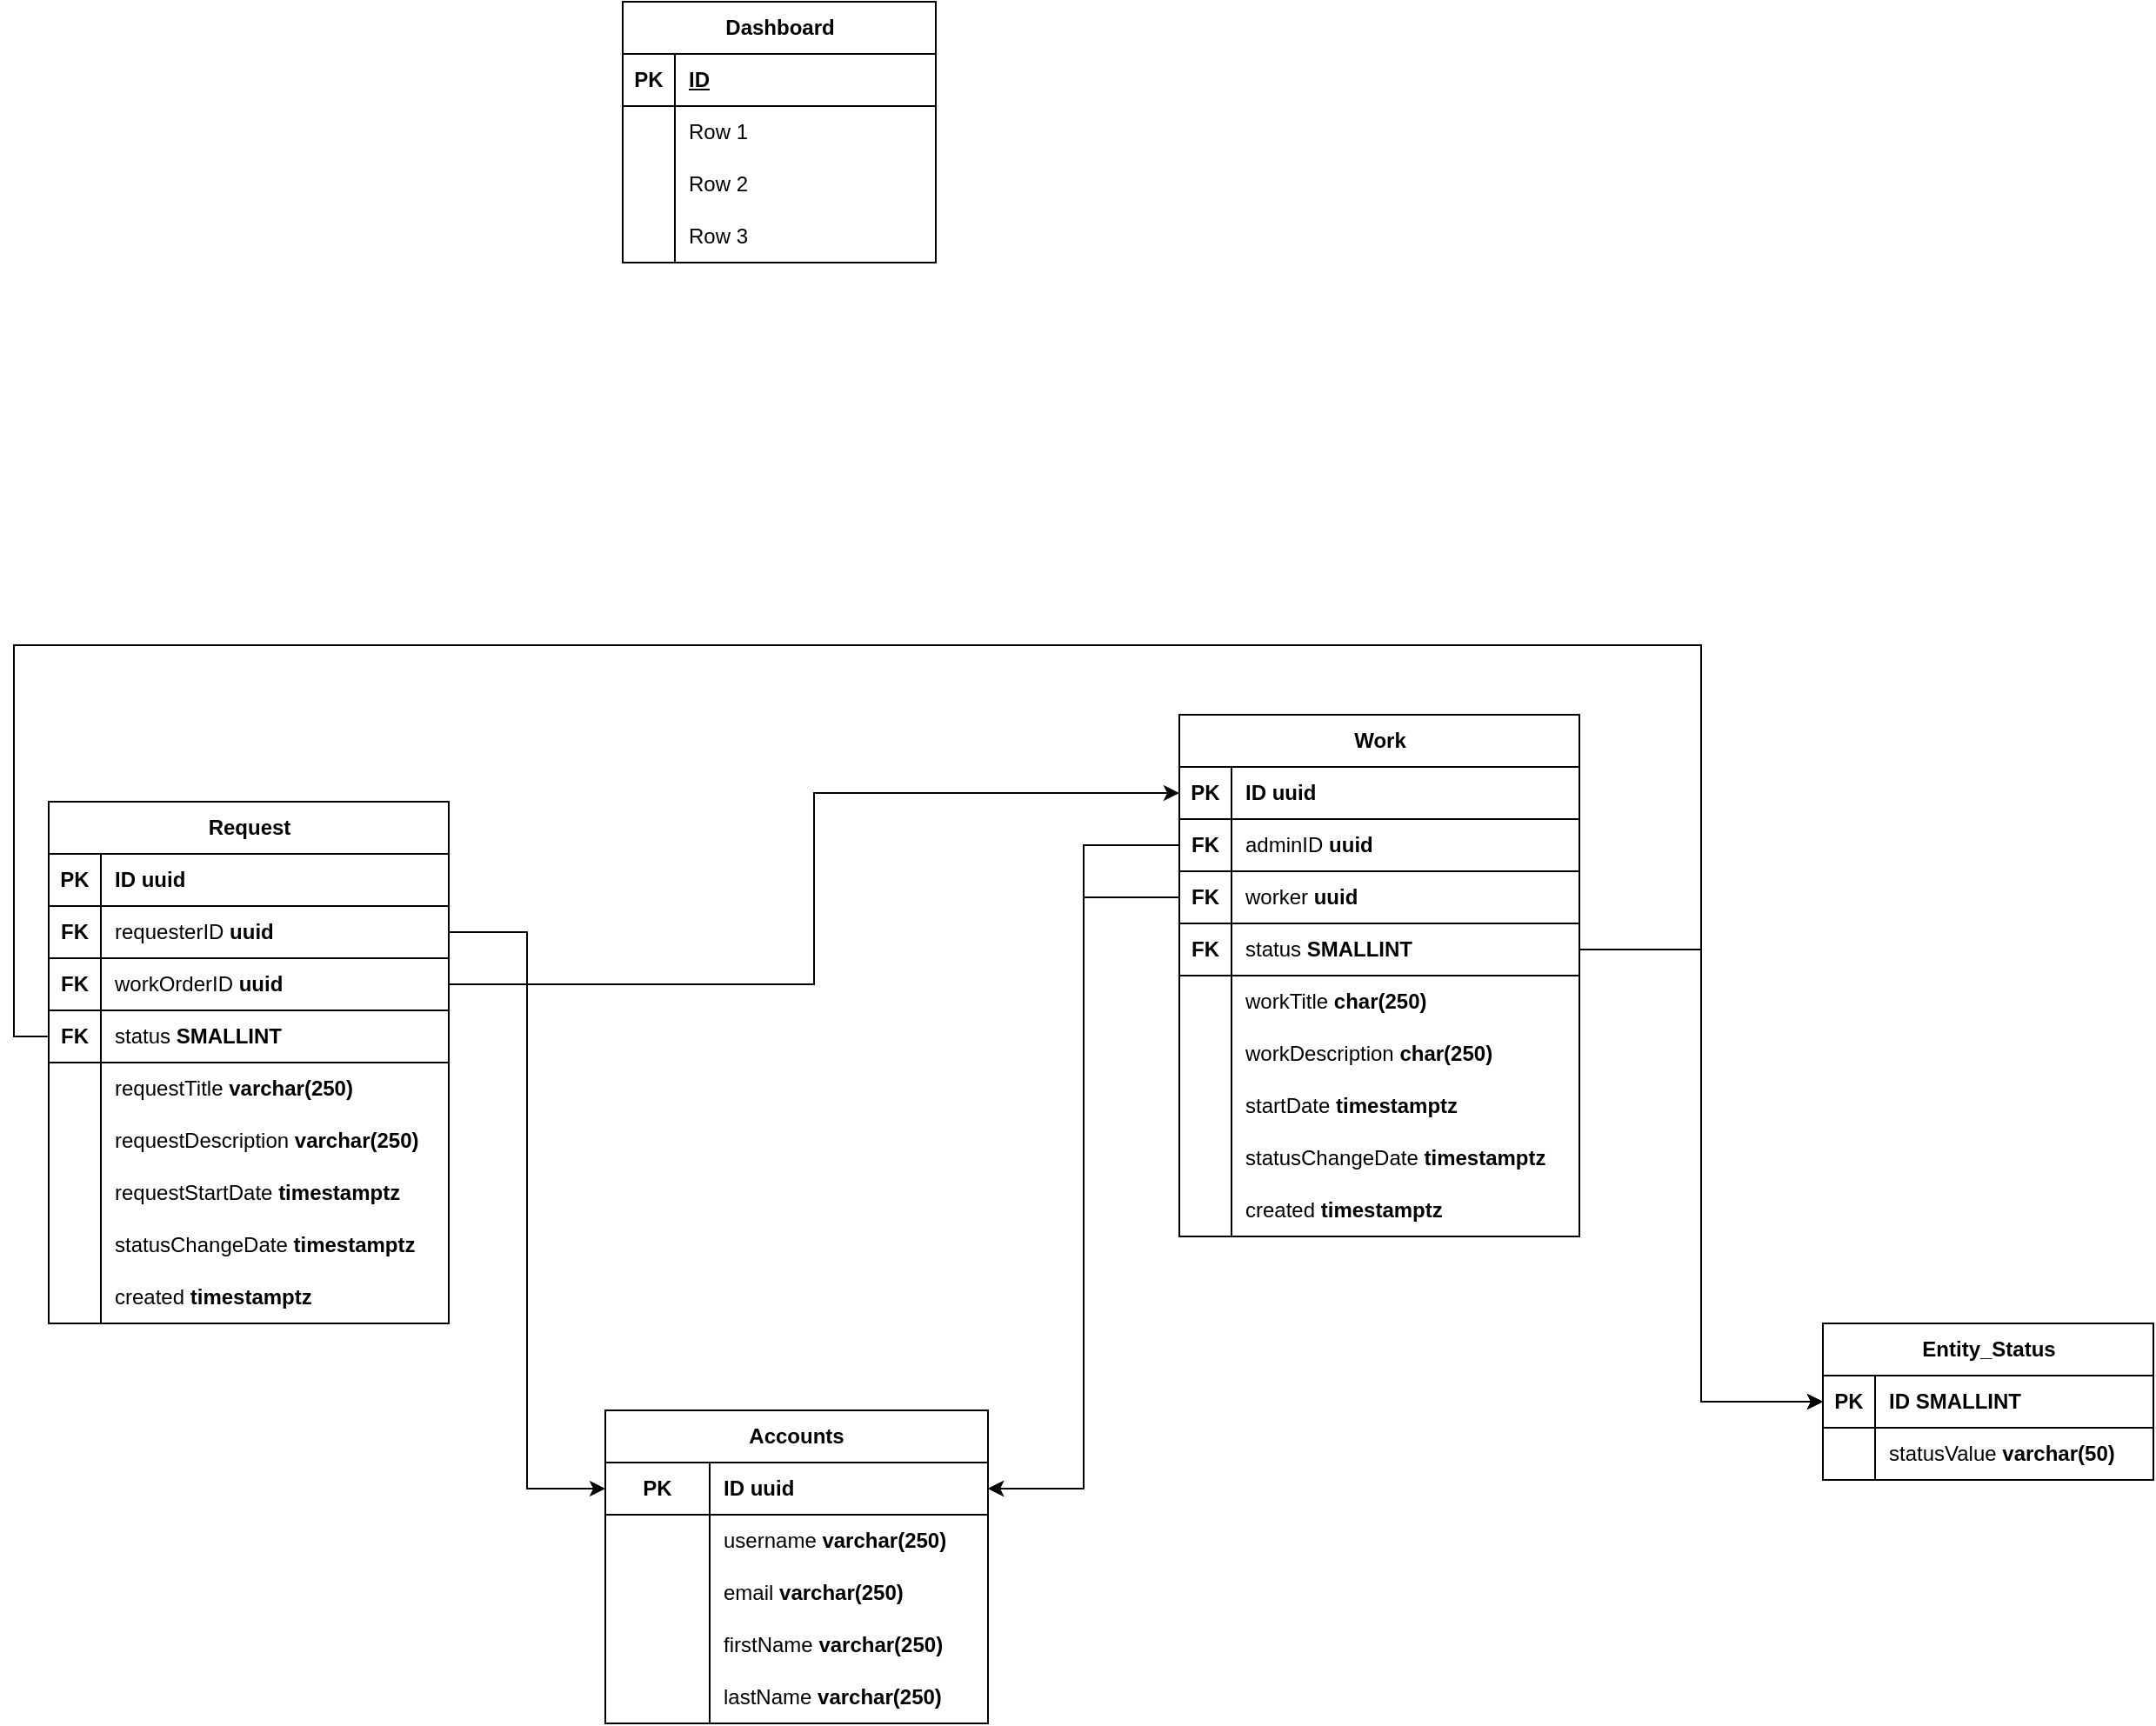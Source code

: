 <mxfile version="23.1.5" type="device">
  <diagram name="Page-1" id="kC78iyJ9ZVf6xp3l7J5N">
    <mxGraphModel dx="1434" dy="746" grid="1" gridSize="10" guides="1" tooltips="1" connect="1" arrows="1" fold="1" page="1" pageScale="1" pageWidth="850" pageHeight="1100" math="0" shadow="0">
      <root>
        <mxCell id="0" />
        <mxCell id="1" parent="0" />
        <mxCell id="0vMWa9XpJ7S6HUHfbLPC-47" value="Accounts" style="shape=table;startSize=30;container=1;collapsible=1;childLayout=tableLayout;fixedRows=1;rowLines=0;fontStyle=1;align=center;resizeLast=1;html=1;whiteSpace=wrap;" vertex="1" parent="1">
          <mxGeometry x="410" y="900" width="220" height="180" as="geometry" />
        </mxCell>
        <mxCell id="0vMWa9XpJ7S6HUHfbLPC-51" value="" style="shape=tableRow;horizontal=0;startSize=0;swimlaneHead=0;swimlaneBody=0;fillColor=none;collapsible=0;dropTarget=0;points=[[0,0.5],[1,0.5]];portConstraint=eastwest;top=0;left=0;right=0;bottom=1;html=1;" vertex="1" parent="0vMWa9XpJ7S6HUHfbLPC-47">
          <mxGeometry y="30" width="220" height="30" as="geometry" />
        </mxCell>
        <mxCell id="0vMWa9XpJ7S6HUHfbLPC-52" value="&lt;span style=&quot;white-space: pre;&quot;&gt;PK&lt;br&gt;&lt;/span&gt;" style="shape=partialRectangle;connectable=0;fillColor=none;top=0;left=0;bottom=0;right=0;fontStyle=1;overflow=hidden;html=1;whiteSpace=wrap;" vertex="1" parent="0vMWa9XpJ7S6HUHfbLPC-51">
          <mxGeometry width="60" height="30" as="geometry">
            <mxRectangle width="60" height="30" as="alternateBounds" />
          </mxGeometry>
        </mxCell>
        <mxCell id="0vMWa9XpJ7S6HUHfbLPC-53" value="ID uuid" style="shape=partialRectangle;connectable=0;fillColor=none;top=0;left=0;bottom=0;right=0;align=left;spacingLeft=6;fontStyle=1;overflow=hidden;html=1;whiteSpace=wrap;" vertex="1" parent="0vMWa9XpJ7S6HUHfbLPC-51">
          <mxGeometry x="60" width="160" height="30" as="geometry">
            <mxRectangle width="160" height="30" as="alternateBounds" />
          </mxGeometry>
        </mxCell>
        <mxCell id="0vMWa9XpJ7S6HUHfbLPC-54" value="" style="shape=tableRow;horizontal=0;startSize=0;swimlaneHead=0;swimlaneBody=0;fillColor=none;collapsible=0;dropTarget=0;points=[[0,0.5],[1,0.5]];portConstraint=eastwest;top=0;left=0;right=0;bottom=0;html=1;" vertex="1" parent="0vMWa9XpJ7S6HUHfbLPC-47">
          <mxGeometry y="60" width="220" height="30" as="geometry" />
        </mxCell>
        <mxCell id="0vMWa9XpJ7S6HUHfbLPC-55" value="" style="shape=partialRectangle;connectable=0;fillColor=none;top=0;left=0;bottom=0;right=0;editable=1;overflow=hidden;html=1;whiteSpace=wrap;" vertex="1" parent="0vMWa9XpJ7S6HUHfbLPC-54">
          <mxGeometry width="60" height="30" as="geometry">
            <mxRectangle width="60" height="30" as="alternateBounds" />
          </mxGeometry>
        </mxCell>
        <mxCell id="0vMWa9XpJ7S6HUHfbLPC-56" value="username &lt;b&gt;varchar(250)&lt;/b&gt;" style="shape=partialRectangle;connectable=0;fillColor=none;top=0;left=0;bottom=0;right=0;align=left;spacingLeft=6;overflow=hidden;html=1;whiteSpace=wrap;" vertex="1" parent="0vMWa9XpJ7S6HUHfbLPC-54">
          <mxGeometry x="60" width="160" height="30" as="geometry">
            <mxRectangle width="160" height="30" as="alternateBounds" />
          </mxGeometry>
        </mxCell>
        <mxCell id="0vMWa9XpJ7S6HUHfbLPC-57" value="" style="shape=tableRow;horizontal=0;startSize=0;swimlaneHead=0;swimlaneBody=0;fillColor=none;collapsible=0;dropTarget=0;points=[[0,0.5],[1,0.5]];portConstraint=eastwest;top=0;left=0;right=0;bottom=0;html=1;" vertex="1" parent="0vMWa9XpJ7S6HUHfbLPC-47">
          <mxGeometry y="90" width="220" height="30" as="geometry" />
        </mxCell>
        <mxCell id="0vMWa9XpJ7S6HUHfbLPC-58" value="" style="shape=partialRectangle;connectable=0;fillColor=none;top=0;left=0;bottom=0;right=0;editable=1;overflow=hidden;html=1;whiteSpace=wrap;" vertex="1" parent="0vMWa9XpJ7S6HUHfbLPC-57">
          <mxGeometry width="60" height="30" as="geometry">
            <mxRectangle width="60" height="30" as="alternateBounds" />
          </mxGeometry>
        </mxCell>
        <mxCell id="0vMWa9XpJ7S6HUHfbLPC-59" value="email &lt;b&gt;varchar(250)&lt;/b&gt;" style="shape=partialRectangle;connectable=0;fillColor=none;top=0;left=0;bottom=0;right=0;align=left;spacingLeft=6;overflow=hidden;html=1;whiteSpace=wrap;" vertex="1" parent="0vMWa9XpJ7S6HUHfbLPC-57">
          <mxGeometry x="60" width="160" height="30" as="geometry">
            <mxRectangle width="160" height="30" as="alternateBounds" />
          </mxGeometry>
        </mxCell>
        <mxCell id="0vMWa9XpJ7S6HUHfbLPC-60" style="shape=tableRow;horizontal=0;startSize=0;swimlaneHead=0;swimlaneBody=0;fillColor=none;collapsible=0;dropTarget=0;points=[[0,0.5],[1,0.5]];portConstraint=eastwest;top=0;left=0;right=0;bottom=0;html=1;" vertex="1" parent="0vMWa9XpJ7S6HUHfbLPC-47">
          <mxGeometry y="120" width="220" height="30" as="geometry" />
        </mxCell>
        <mxCell id="0vMWa9XpJ7S6HUHfbLPC-61" style="shape=partialRectangle;connectable=0;fillColor=none;top=0;left=0;bottom=0;right=0;editable=1;overflow=hidden;html=1;whiteSpace=wrap;" vertex="1" parent="0vMWa9XpJ7S6HUHfbLPC-60">
          <mxGeometry width="60" height="30" as="geometry">
            <mxRectangle width="60" height="30" as="alternateBounds" />
          </mxGeometry>
        </mxCell>
        <mxCell id="0vMWa9XpJ7S6HUHfbLPC-62" value="firstName &lt;b&gt;varchar(250)&lt;/b&gt;" style="shape=partialRectangle;connectable=0;fillColor=none;top=0;left=0;bottom=0;right=0;align=left;spacingLeft=6;overflow=hidden;html=1;whiteSpace=wrap;" vertex="1" parent="0vMWa9XpJ7S6HUHfbLPC-60">
          <mxGeometry x="60" width="160" height="30" as="geometry">
            <mxRectangle width="160" height="30" as="alternateBounds" />
          </mxGeometry>
        </mxCell>
        <mxCell id="0vMWa9XpJ7S6HUHfbLPC-63" style="shape=tableRow;horizontal=0;startSize=0;swimlaneHead=0;swimlaneBody=0;fillColor=none;collapsible=0;dropTarget=0;points=[[0,0.5],[1,0.5]];portConstraint=eastwest;top=0;left=0;right=0;bottom=0;html=1;" vertex="1" parent="0vMWa9XpJ7S6HUHfbLPC-47">
          <mxGeometry y="150" width="220" height="30" as="geometry" />
        </mxCell>
        <mxCell id="0vMWa9XpJ7S6HUHfbLPC-64" style="shape=partialRectangle;connectable=0;fillColor=none;top=0;left=0;bottom=0;right=0;editable=1;overflow=hidden;html=1;whiteSpace=wrap;" vertex="1" parent="0vMWa9XpJ7S6HUHfbLPC-63">
          <mxGeometry width="60" height="30" as="geometry">
            <mxRectangle width="60" height="30" as="alternateBounds" />
          </mxGeometry>
        </mxCell>
        <mxCell id="0vMWa9XpJ7S6HUHfbLPC-65" value="lastName &lt;b&gt;varchar(250)&lt;/b&gt;" style="shape=partialRectangle;connectable=0;fillColor=none;top=0;left=0;bottom=0;right=0;align=left;spacingLeft=6;overflow=hidden;html=1;whiteSpace=wrap;" vertex="1" parent="0vMWa9XpJ7S6HUHfbLPC-63">
          <mxGeometry x="60" width="160" height="30" as="geometry">
            <mxRectangle width="160" height="30" as="alternateBounds" />
          </mxGeometry>
        </mxCell>
        <mxCell id="0vMWa9XpJ7S6HUHfbLPC-79" value="Work" style="shape=table;startSize=30;container=1;collapsible=1;childLayout=tableLayout;fixedRows=1;rowLines=0;fontStyle=1;align=center;resizeLast=1;html=1;" vertex="1" parent="1">
          <mxGeometry x="740" y="500" width="230" height="300" as="geometry" />
        </mxCell>
        <mxCell id="0vMWa9XpJ7S6HUHfbLPC-230" style="shape=tableRow;horizontal=0;startSize=0;swimlaneHead=0;swimlaneBody=0;fillColor=none;collapsible=0;dropTarget=0;points=[[0,0.5],[1,0.5]];portConstraint=eastwest;top=0;left=0;right=0;bottom=1;" vertex="1" parent="0vMWa9XpJ7S6HUHfbLPC-79">
          <mxGeometry y="30" width="230" height="30" as="geometry" />
        </mxCell>
        <mxCell id="0vMWa9XpJ7S6HUHfbLPC-231" value="PK" style="shape=partialRectangle;connectable=0;fillColor=none;top=0;left=0;bottom=0;right=0;fontStyle=1;overflow=hidden;whiteSpace=wrap;html=1;" vertex="1" parent="0vMWa9XpJ7S6HUHfbLPC-230">
          <mxGeometry width="30" height="30" as="geometry">
            <mxRectangle width="30" height="30" as="alternateBounds" />
          </mxGeometry>
        </mxCell>
        <mxCell id="0vMWa9XpJ7S6HUHfbLPC-232" value="ID uuid" style="shape=partialRectangle;connectable=0;fillColor=none;top=0;left=0;bottom=0;right=0;align=left;spacingLeft=6;fontStyle=1;overflow=hidden;whiteSpace=wrap;html=1;" vertex="1" parent="0vMWa9XpJ7S6HUHfbLPC-230">
          <mxGeometry x="30" width="200" height="30" as="geometry">
            <mxRectangle width="200" height="30" as="alternateBounds" />
          </mxGeometry>
        </mxCell>
        <mxCell id="0vMWa9XpJ7S6HUHfbLPC-227" style="shape=tableRow;horizontal=0;startSize=0;swimlaneHead=0;swimlaneBody=0;fillColor=none;collapsible=0;dropTarget=0;points=[[0,0.5],[1,0.5]];portConstraint=eastwest;top=0;left=0;right=0;bottom=1;" vertex="1" parent="0vMWa9XpJ7S6HUHfbLPC-79">
          <mxGeometry y="60" width="230" height="30" as="geometry" />
        </mxCell>
        <mxCell id="0vMWa9XpJ7S6HUHfbLPC-228" value="FK" style="shape=partialRectangle;connectable=0;fillColor=none;top=0;left=0;bottom=0;right=0;fontStyle=1;overflow=hidden;whiteSpace=wrap;html=1;" vertex="1" parent="0vMWa9XpJ7S6HUHfbLPC-227">
          <mxGeometry width="30" height="30" as="geometry">
            <mxRectangle width="30" height="30" as="alternateBounds" />
          </mxGeometry>
        </mxCell>
        <mxCell id="0vMWa9XpJ7S6HUHfbLPC-229" value="adminID &lt;b&gt;uuid&lt;/b&gt;" style="shape=partialRectangle;connectable=0;fillColor=none;top=0;left=0;bottom=0;right=0;align=left;spacingLeft=6;fontStyle=0;overflow=hidden;whiteSpace=wrap;html=1;" vertex="1" parent="0vMWa9XpJ7S6HUHfbLPC-227">
          <mxGeometry x="30" width="200" height="30" as="geometry">
            <mxRectangle width="200" height="30" as="alternateBounds" />
          </mxGeometry>
        </mxCell>
        <mxCell id="0vMWa9XpJ7S6HUHfbLPC-224" style="shape=tableRow;horizontal=0;startSize=0;swimlaneHead=0;swimlaneBody=0;fillColor=none;collapsible=0;dropTarget=0;points=[[0,0.5],[1,0.5]];portConstraint=eastwest;top=0;left=0;right=0;bottom=1;" vertex="1" parent="0vMWa9XpJ7S6HUHfbLPC-79">
          <mxGeometry y="90" width="230" height="30" as="geometry" />
        </mxCell>
        <mxCell id="0vMWa9XpJ7S6HUHfbLPC-225" value="FK" style="shape=partialRectangle;connectable=0;fillColor=none;top=0;left=0;bottom=0;right=0;fontStyle=1;overflow=hidden;whiteSpace=wrap;html=1;" vertex="1" parent="0vMWa9XpJ7S6HUHfbLPC-224">
          <mxGeometry width="30" height="30" as="geometry">
            <mxRectangle width="30" height="30" as="alternateBounds" />
          </mxGeometry>
        </mxCell>
        <mxCell id="0vMWa9XpJ7S6HUHfbLPC-226" value="worker &lt;b&gt;uuid&lt;/b&gt;" style="shape=partialRectangle;connectable=0;fillColor=none;top=0;left=0;bottom=0;right=0;align=left;spacingLeft=6;fontStyle=0;overflow=hidden;whiteSpace=wrap;html=1;" vertex="1" parent="0vMWa9XpJ7S6HUHfbLPC-224">
          <mxGeometry x="30" width="200" height="30" as="geometry">
            <mxRectangle width="200" height="30" as="alternateBounds" />
          </mxGeometry>
        </mxCell>
        <mxCell id="0vMWa9XpJ7S6HUHfbLPC-221" style="shape=tableRow;horizontal=0;startSize=0;swimlaneHead=0;swimlaneBody=0;fillColor=none;collapsible=0;dropTarget=0;points=[[0,0.5],[1,0.5]];portConstraint=eastwest;top=0;left=0;right=0;bottom=1;" vertex="1" parent="0vMWa9XpJ7S6HUHfbLPC-79">
          <mxGeometry y="120" width="230" height="30" as="geometry" />
        </mxCell>
        <mxCell id="0vMWa9XpJ7S6HUHfbLPC-222" value="FK" style="shape=partialRectangle;connectable=0;fillColor=none;top=0;left=0;bottom=0;right=0;fontStyle=1;overflow=hidden;whiteSpace=wrap;html=1;" vertex="1" parent="0vMWa9XpJ7S6HUHfbLPC-221">
          <mxGeometry width="30" height="30" as="geometry">
            <mxRectangle width="30" height="30" as="alternateBounds" />
          </mxGeometry>
        </mxCell>
        <mxCell id="0vMWa9XpJ7S6HUHfbLPC-223" value="status &lt;b&gt;SMALLINT&lt;/b&gt;" style="shape=partialRectangle;connectable=0;fillColor=none;top=0;left=0;bottom=0;right=0;align=left;spacingLeft=6;fontStyle=0;overflow=hidden;whiteSpace=wrap;html=1;" vertex="1" parent="0vMWa9XpJ7S6HUHfbLPC-221">
          <mxGeometry x="30" width="200" height="30" as="geometry">
            <mxRectangle width="200" height="30" as="alternateBounds" />
          </mxGeometry>
        </mxCell>
        <mxCell id="0vMWa9XpJ7S6HUHfbLPC-83" value="" style="shape=tableRow;horizontal=0;startSize=0;swimlaneHead=0;swimlaneBody=0;fillColor=none;collapsible=0;dropTarget=0;points=[[0,0.5],[1,0.5]];portConstraint=eastwest;top=0;left=0;right=0;bottom=0;" vertex="1" parent="0vMWa9XpJ7S6HUHfbLPC-79">
          <mxGeometry y="150" width="230" height="30" as="geometry" />
        </mxCell>
        <mxCell id="0vMWa9XpJ7S6HUHfbLPC-84" value="" style="shape=partialRectangle;connectable=0;fillColor=none;top=0;left=0;bottom=0;right=0;editable=1;overflow=hidden;whiteSpace=wrap;html=1;" vertex="1" parent="0vMWa9XpJ7S6HUHfbLPC-83">
          <mxGeometry width="30" height="30" as="geometry">
            <mxRectangle width="30" height="30" as="alternateBounds" />
          </mxGeometry>
        </mxCell>
        <mxCell id="0vMWa9XpJ7S6HUHfbLPC-85" value="workTitle&lt;b&gt; char(250)&lt;/b&gt;" style="shape=partialRectangle;connectable=0;fillColor=none;top=0;left=0;bottom=0;right=0;align=left;spacingLeft=6;overflow=hidden;whiteSpace=wrap;html=1;" vertex="1" parent="0vMWa9XpJ7S6HUHfbLPC-83">
          <mxGeometry x="30" width="200" height="30" as="geometry">
            <mxRectangle width="200" height="30" as="alternateBounds" />
          </mxGeometry>
        </mxCell>
        <mxCell id="0vMWa9XpJ7S6HUHfbLPC-86" value="" style="shape=tableRow;horizontal=0;startSize=0;swimlaneHead=0;swimlaneBody=0;fillColor=none;collapsible=0;dropTarget=0;points=[[0,0.5],[1,0.5]];portConstraint=eastwest;top=0;left=0;right=0;bottom=0;" vertex="1" parent="0vMWa9XpJ7S6HUHfbLPC-79">
          <mxGeometry y="180" width="230" height="30" as="geometry" />
        </mxCell>
        <mxCell id="0vMWa9XpJ7S6HUHfbLPC-87" value="" style="shape=partialRectangle;connectable=0;fillColor=none;top=0;left=0;bottom=0;right=0;editable=1;overflow=hidden;whiteSpace=wrap;html=1;" vertex="1" parent="0vMWa9XpJ7S6HUHfbLPC-86">
          <mxGeometry width="30" height="30" as="geometry">
            <mxRectangle width="30" height="30" as="alternateBounds" />
          </mxGeometry>
        </mxCell>
        <mxCell id="0vMWa9XpJ7S6HUHfbLPC-88" value="workDescription &lt;b&gt;char(250)&lt;/b&gt;" style="shape=partialRectangle;connectable=0;fillColor=none;top=0;left=0;bottom=0;right=0;align=left;spacingLeft=6;overflow=hidden;whiteSpace=wrap;html=1;" vertex="1" parent="0vMWa9XpJ7S6HUHfbLPC-86">
          <mxGeometry x="30" width="200" height="30" as="geometry">
            <mxRectangle width="200" height="30" as="alternateBounds" />
          </mxGeometry>
        </mxCell>
        <mxCell id="0vMWa9XpJ7S6HUHfbLPC-89" value="" style="shape=tableRow;horizontal=0;startSize=0;swimlaneHead=0;swimlaneBody=0;fillColor=none;collapsible=0;dropTarget=0;points=[[0,0.5],[1,0.5]];portConstraint=eastwest;top=0;left=0;right=0;bottom=0;" vertex="1" parent="0vMWa9XpJ7S6HUHfbLPC-79">
          <mxGeometry y="210" width="230" height="30" as="geometry" />
        </mxCell>
        <mxCell id="0vMWa9XpJ7S6HUHfbLPC-90" value="" style="shape=partialRectangle;connectable=0;fillColor=none;top=0;left=0;bottom=0;right=0;editable=1;overflow=hidden;whiteSpace=wrap;html=1;" vertex="1" parent="0vMWa9XpJ7S6HUHfbLPC-89">
          <mxGeometry width="30" height="30" as="geometry">
            <mxRectangle width="30" height="30" as="alternateBounds" />
          </mxGeometry>
        </mxCell>
        <mxCell id="0vMWa9XpJ7S6HUHfbLPC-91" value="startDate &lt;b&gt;timestamptz&lt;/b&gt;" style="shape=partialRectangle;connectable=0;fillColor=none;top=0;left=0;bottom=0;right=0;align=left;spacingLeft=6;overflow=hidden;whiteSpace=wrap;html=1;" vertex="1" parent="0vMWa9XpJ7S6HUHfbLPC-89">
          <mxGeometry x="30" width="200" height="30" as="geometry">
            <mxRectangle width="200" height="30" as="alternateBounds" />
          </mxGeometry>
        </mxCell>
        <mxCell id="0vMWa9XpJ7S6HUHfbLPC-177" style="shape=tableRow;horizontal=0;startSize=0;swimlaneHead=0;swimlaneBody=0;fillColor=none;collapsible=0;dropTarget=0;points=[[0,0.5],[1,0.5]];portConstraint=eastwest;top=0;left=0;right=0;bottom=0;" vertex="1" parent="0vMWa9XpJ7S6HUHfbLPC-79">
          <mxGeometry y="240" width="230" height="30" as="geometry" />
        </mxCell>
        <mxCell id="0vMWa9XpJ7S6HUHfbLPC-178" style="shape=partialRectangle;connectable=0;fillColor=none;top=0;left=0;bottom=0;right=0;editable=1;overflow=hidden;whiteSpace=wrap;html=1;" vertex="1" parent="0vMWa9XpJ7S6HUHfbLPC-177">
          <mxGeometry width="30" height="30" as="geometry">
            <mxRectangle width="30" height="30" as="alternateBounds" />
          </mxGeometry>
        </mxCell>
        <mxCell id="0vMWa9XpJ7S6HUHfbLPC-179" value="statusChangeDate &lt;b&gt;timestamptz&lt;/b&gt;" style="shape=partialRectangle;connectable=0;fillColor=none;top=0;left=0;bottom=0;right=0;align=left;spacingLeft=6;overflow=hidden;whiteSpace=wrap;html=1;" vertex="1" parent="0vMWa9XpJ7S6HUHfbLPC-177">
          <mxGeometry x="30" width="200" height="30" as="geometry">
            <mxRectangle width="200" height="30" as="alternateBounds" />
          </mxGeometry>
        </mxCell>
        <mxCell id="0vMWa9XpJ7S6HUHfbLPC-209" style="shape=tableRow;horizontal=0;startSize=0;swimlaneHead=0;swimlaneBody=0;fillColor=none;collapsible=0;dropTarget=0;points=[[0,0.5],[1,0.5]];portConstraint=eastwest;top=0;left=0;right=0;bottom=0;" vertex="1" parent="0vMWa9XpJ7S6HUHfbLPC-79">
          <mxGeometry y="270" width="230" height="30" as="geometry" />
        </mxCell>
        <mxCell id="0vMWa9XpJ7S6HUHfbLPC-210" style="shape=partialRectangle;connectable=0;fillColor=none;top=0;left=0;bottom=0;right=0;editable=1;overflow=hidden;whiteSpace=wrap;html=1;" vertex="1" parent="0vMWa9XpJ7S6HUHfbLPC-209">
          <mxGeometry width="30" height="30" as="geometry">
            <mxRectangle width="30" height="30" as="alternateBounds" />
          </mxGeometry>
        </mxCell>
        <mxCell id="0vMWa9XpJ7S6HUHfbLPC-211" value="created &lt;b&gt;timestamptz&lt;/b&gt;" style="shape=partialRectangle;connectable=0;fillColor=none;top=0;left=0;bottom=0;right=0;align=left;spacingLeft=6;overflow=hidden;whiteSpace=wrap;html=1;" vertex="1" parent="0vMWa9XpJ7S6HUHfbLPC-209">
          <mxGeometry x="30" width="200" height="30" as="geometry">
            <mxRectangle width="200" height="30" as="alternateBounds" />
          </mxGeometry>
        </mxCell>
        <mxCell id="0vMWa9XpJ7S6HUHfbLPC-105" value="Request" style="shape=table;startSize=30;container=1;collapsible=1;childLayout=tableLayout;fixedRows=1;rowLines=0;fontStyle=1;align=center;resizeLast=1;html=1;" vertex="1" parent="1">
          <mxGeometry x="90" y="550" width="230" height="300" as="geometry" />
        </mxCell>
        <mxCell id="0vMWa9XpJ7S6HUHfbLPC-218" style="shape=tableRow;horizontal=0;startSize=0;swimlaneHead=0;swimlaneBody=0;fillColor=none;collapsible=0;dropTarget=0;points=[[0,0.5],[1,0.5]];portConstraint=eastwest;top=0;left=0;right=0;bottom=1;" vertex="1" parent="0vMWa9XpJ7S6HUHfbLPC-105">
          <mxGeometry y="30" width="230" height="30" as="geometry" />
        </mxCell>
        <mxCell id="0vMWa9XpJ7S6HUHfbLPC-219" value="PK" style="shape=partialRectangle;connectable=0;fillColor=none;top=0;left=0;bottom=0;right=0;fontStyle=1;overflow=hidden;whiteSpace=wrap;html=1;" vertex="1" parent="0vMWa9XpJ7S6HUHfbLPC-218">
          <mxGeometry width="30" height="30" as="geometry">
            <mxRectangle width="30" height="30" as="alternateBounds" />
          </mxGeometry>
        </mxCell>
        <mxCell id="0vMWa9XpJ7S6HUHfbLPC-220" value="ID uuid" style="shape=partialRectangle;connectable=0;fillColor=none;top=0;left=0;bottom=0;right=0;align=left;spacingLeft=6;fontStyle=1;overflow=hidden;whiteSpace=wrap;html=1;" vertex="1" parent="0vMWa9XpJ7S6HUHfbLPC-218">
          <mxGeometry x="30" width="200" height="30" as="geometry">
            <mxRectangle width="200" height="30" as="alternateBounds" />
          </mxGeometry>
        </mxCell>
        <mxCell id="0vMWa9XpJ7S6HUHfbLPC-215" style="shape=tableRow;horizontal=0;startSize=0;swimlaneHead=0;swimlaneBody=0;fillColor=none;collapsible=0;dropTarget=0;points=[[0,0.5],[1,0.5]];portConstraint=eastwest;top=0;left=0;right=0;bottom=1;" vertex="1" parent="0vMWa9XpJ7S6HUHfbLPC-105">
          <mxGeometry y="60" width="230" height="30" as="geometry" />
        </mxCell>
        <mxCell id="0vMWa9XpJ7S6HUHfbLPC-216" value="FK" style="shape=partialRectangle;connectable=0;fillColor=none;top=0;left=0;bottom=0;right=0;fontStyle=1;overflow=hidden;whiteSpace=wrap;html=1;" vertex="1" parent="0vMWa9XpJ7S6HUHfbLPC-215">
          <mxGeometry width="30" height="30" as="geometry">
            <mxRectangle width="30" height="30" as="alternateBounds" />
          </mxGeometry>
        </mxCell>
        <mxCell id="0vMWa9XpJ7S6HUHfbLPC-217" value="requesterID &lt;b&gt;uuid&lt;/b&gt;" style="shape=partialRectangle;connectable=0;fillColor=none;top=0;left=0;bottom=0;right=0;align=left;spacingLeft=6;fontStyle=0;overflow=hidden;whiteSpace=wrap;html=1;" vertex="1" parent="0vMWa9XpJ7S6HUHfbLPC-215">
          <mxGeometry x="30" width="200" height="30" as="geometry">
            <mxRectangle width="200" height="30" as="alternateBounds" />
          </mxGeometry>
        </mxCell>
        <mxCell id="0vMWa9XpJ7S6HUHfbLPC-212" style="shape=tableRow;horizontal=0;startSize=0;swimlaneHead=0;swimlaneBody=0;fillColor=none;collapsible=0;dropTarget=0;points=[[0,0.5],[1,0.5]];portConstraint=eastwest;top=0;left=0;right=0;bottom=1;" vertex="1" parent="0vMWa9XpJ7S6HUHfbLPC-105">
          <mxGeometry y="90" width="230" height="30" as="geometry" />
        </mxCell>
        <mxCell id="0vMWa9XpJ7S6HUHfbLPC-213" value="FK" style="shape=partialRectangle;connectable=0;fillColor=none;top=0;left=0;bottom=0;right=0;fontStyle=1;overflow=hidden;whiteSpace=wrap;html=1;" vertex="1" parent="0vMWa9XpJ7S6HUHfbLPC-212">
          <mxGeometry width="30" height="30" as="geometry">
            <mxRectangle width="30" height="30" as="alternateBounds" />
          </mxGeometry>
        </mxCell>
        <mxCell id="0vMWa9XpJ7S6HUHfbLPC-214" value="workOrderID &lt;b&gt;uuid&lt;/b&gt;" style="shape=partialRectangle;connectable=0;fillColor=none;top=0;left=0;bottom=0;right=0;align=left;spacingLeft=6;fontStyle=0;overflow=hidden;whiteSpace=wrap;html=1;" vertex="1" parent="0vMWa9XpJ7S6HUHfbLPC-212">
          <mxGeometry x="30" width="200" height="30" as="geometry">
            <mxRectangle width="200" height="30" as="alternateBounds" />
          </mxGeometry>
        </mxCell>
        <mxCell id="0vMWa9XpJ7S6HUHfbLPC-106" value="" style="shape=tableRow;horizontal=0;startSize=0;swimlaneHead=0;swimlaneBody=0;fillColor=none;collapsible=0;dropTarget=0;points=[[0,0.5],[1,0.5]];portConstraint=eastwest;top=0;left=0;right=0;bottom=1;" vertex="1" parent="0vMWa9XpJ7S6HUHfbLPC-105">
          <mxGeometry y="120" width="230" height="30" as="geometry" />
        </mxCell>
        <mxCell id="0vMWa9XpJ7S6HUHfbLPC-107" value="FK" style="shape=partialRectangle;connectable=0;fillColor=none;top=0;left=0;bottom=0;right=0;fontStyle=1;overflow=hidden;whiteSpace=wrap;html=1;" vertex="1" parent="0vMWa9XpJ7S6HUHfbLPC-106">
          <mxGeometry width="30" height="30" as="geometry">
            <mxRectangle width="30" height="30" as="alternateBounds" />
          </mxGeometry>
        </mxCell>
        <mxCell id="0vMWa9XpJ7S6HUHfbLPC-108" value="status &lt;b&gt;SMALLINT&lt;/b&gt;" style="shape=partialRectangle;connectable=0;fillColor=none;top=0;left=0;bottom=0;right=0;align=left;spacingLeft=6;fontStyle=0;overflow=hidden;whiteSpace=wrap;html=1;" vertex="1" parent="0vMWa9XpJ7S6HUHfbLPC-106">
          <mxGeometry x="30" width="200" height="30" as="geometry">
            <mxRectangle width="200" height="30" as="alternateBounds" />
          </mxGeometry>
        </mxCell>
        <mxCell id="0vMWa9XpJ7S6HUHfbLPC-109" value="" style="shape=tableRow;horizontal=0;startSize=0;swimlaneHead=0;swimlaneBody=0;fillColor=none;collapsible=0;dropTarget=0;points=[[0,0.5],[1,0.5]];portConstraint=eastwest;top=0;left=0;right=0;bottom=0;" vertex="1" parent="0vMWa9XpJ7S6HUHfbLPC-105">
          <mxGeometry y="150" width="230" height="30" as="geometry" />
        </mxCell>
        <mxCell id="0vMWa9XpJ7S6HUHfbLPC-110" value="" style="shape=partialRectangle;connectable=0;fillColor=none;top=0;left=0;bottom=0;right=0;editable=1;overflow=hidden;whiteSpace=wrap;html=1;" vertex="1" parent="0vMWa9XpJ7S6HUHfbLPC-109">
          <mxGeometry width="30" height="30" as="geometry">
            <mxRectangle width="30" height="30" as="alternateBounds" />
          </mxGeometry>
        </mxCell>
        <mxCell id="0vMWa9XpJ7S6HUHfbLPC-111" value="requestTitle &lt;b&gt;varchar(250)&lt;/b&gt;" style="shape=partialRectangle;connectable=0;fillColor=none;top=0;left=0;bottom=0;right=0;align=left;spacingLeft=6;overflow=hidden;whiteSpace=wrap;html=1;" vertex="1" parent="0vMWa9XpJ7S6HUHfbLPC-109">
          <mxGeometry x="30" width="200" height="30" as="geometry">
            <mxRectangle width="200" height="30" as="alternateBounds" />
          </mxGeometry>
        </mxCell>
        <mxCell id="0vMWa9XpJ7S6HUHfbLPC-112" value="" style="shape=tableRow;horizontal=0;startSize=0;swimlaneHead=0;swimlaneBody=0;fillColor=none;collapsible=0;dropTarget=0;points=[[0,0.5],[1,0.5]];portConstraint=eastwest;top=0;left=0;right=0;bottom=0;" vertex="1" parent="0vMWa9XpJ7S6HUHfbLPC-105">
          <mxGeometry y="180" width="230" height="30" as="geometry" />
        </mxCell>
        <mxCell id="0vMWa9XpJ7S6HUHfbLPC-113" value="" style="shape=partialRectangle;connectable=0;fillColor=none;top=0;left=0;bottom=0;right=0;editable=1;overflow=hidden;whiteSpace=wrap;html=1;" vertex="1" parent="0vMWa9XpJ7S6HUHfbLPC-112">
          <mxGeometry width="30" height="30" as="geometry">
            <mxRectangle width="30" height="30" as="alternateBounds" />
          </mxGeometry>
        </mxCell>
        <mxCell id="0vMWa9XpJ7S6HUHfbLPC-114" value="requestDescription &lt;b&gt;varchar(250)&lt;/b&gt;" style="shape=partialRectangle;connectable=0;fillColor=none;top=0;left=0;bottom=0;right=0;align=left;spacingLeft=6;overflow=hidden;whiteSpace=wrap;html=1;" vertex="1" parent="0vMWa9XpJ7S6HUHfbLPC-112">
          <mxGeometry x="30" width="200" height="30" as="geometry">
            <mxRectangle width="200" height="30" as="alternateBounds" />
          </mxGeometry>
        </mxCell>
        <mxCell id="0vMWa9XpJ7S6HUHfbLPC-115" value="" style="shape=tableRow;horizontal=0;startSize=0;swimlaneHead=0;swimlaneBody=0;fillColor=none;collapsible=0;dropTarget=0;points=[[0,0.5],[1,0.5]];portConstraint=eastwest;top=0;left=0;right=0;bottom=0;" vertex="1" parent="0vMWa9XpJ7S6HUHfbLPC-105">
          <mxGeometry y="210" width="230" height="30" as="geometry" />
        </mxCell>
        <mxCell id="0vMWa9XpJ7S6HUHfbLPC-116" value="" style="shape=partialRectangle;connectable=0;fillColor=none;top=0;left=0;bottom=0;right=0;editable=1;overflow=hidden;whiteSpace=wrap;html=1;" vertex="1" parent="0vMWa9XpJ7S6HUHfbLPC-115">
          <mxGeometry width="30" height="30" as="geometry">
            <mxRectangle width="30" height="30" as="alternateBounds" />
          </mxGeometry>
        </mxCell>
        <mxCell id="0vMWa9XpJ7S6HUHfbLPC-117" value="requestStartDate &lt;b&gt;timestamptz&lt;/b&gt;" style="shape=partialRectangle;connectable=0;fillColor=none;top=0;left=0;bottom=0;right=0;align=left;spacingLeft=6;overflow=hidden;whiteSpace=wrap;html=1;" vertex="1" parent="0vMWa9XpJ7S6HUHfbLPC-115">
          <mxGeometry x="30" width="200" height="30" as="geometry">
            <mxRectangle width="200" height="30" as="alternateBounds" />
          </mxGeometry>
        </mxCell>
        <mxCell id="0vMWa9XpJ7S6HUHfbLPC-183" style="shape=tableRow;horizontal=0;startSize=0;swimlaneHead=0;swimlaneBody=0;fillColor=none;collapsible=0;dropTarget=0;points=[[0,0.5],[1,0.5]];portConstraint=eastwest;top=0;left=0;right=0;bottom=0;" vertex="1" parent="0vMWa9XpJ7S6HUHfbLPC-105">
          <mxGeometry y="240" width="230" height="30" as="geometry" />
        </mxCell>
        <mxCell id="0vMWa9XpJ7S6HUHfbLPC-184" style="shape=partialRectangle;connectable=0;fillColor=none;top=0;left=0;bottom=0;right=0;editable=1;overflow=hidden;whiteSpace=wrap;html=1;" vertex="1" parent="0vMWa9XpJ7S6HUHfbLPC-183">
          <mxGeometry width="30" height="30" as="geometry">
            <mxRectangle width="30" height="30" as="alternateBounds" />
          </mxGeometry>
        </mxCell>
        <mxCell id="0vMWa9XpJ7S6HUHfbLPC-185" value="statusChangeDate &lt;b&gt;timestamptz&lt;/b&gt;" style="shape=partialRectangle;connectable=0;fillColor=none;top=0;left=0;bottom=0;right=0;align=left;spacingLeft=6;overflow=hidden;whiteSpace=wrap;html=1;" vertex="1" parent="0vMWa9XpJ7S6HUHfbLPC-183">
          <mxGeometry x="30" width="200" height="30" as="geometry">
            <mxRectangle width="200" height="30" as="alternateBounds" />
          </mxGeometry>
        </mxCell>
        <mxCell id="0vMWa9XpJ7S6HUHfbLPC-247" style="shape=tableRow;horizontal=0;startSize=0;swimlaneHead=0;swimlaneBody=0;fillColor=none;collapsible=0;dropTarget=0;points=[[0,0.5],[1,0.5]];portConstraint=eastwest;top=0;left=0;right=0;bottom=0;" vertex="1" parent="0vMWa9XpJ7S6HUHfbLPC-105">
          <mxGeometry y="270" width="230" height="30" as="geometry" />
        </mxCell>
        <mxCell id="0vMWa9XpJ7S6HUHfbLPC-248" style="shape=partialRectangle;connectable=0;fillColor=none;top=0;left=0;bottom=0;right=0;editable=1;overflow=hidden;whiteSpace=wrap;html=1;" vertex="1" parent="0vMWa9XpJ7S6HUHfbLPC-247">
          <mxGeometry width="30" height="30" as="geometry">
            <mxRectangle width="30" height="30" as="alternateBounds" />
          </mxGeometry>
        </mxCell>
        <mxCell id="0vMWa9XpJ7S6HUHfbLPC-249" value="created &lt;b&gt;timestamptz&lt;/b&gt;" style="shape=partialRectangle;connectable=0;fillColor=none;top=0;left=0;bottom=0;right=0;align=left;spacingLeft=6;overflow=hidden;whiteSpace=wrap;html=1;" vertex="1" parent="0vMWa9XpJ7S6HUHfbLPC-247">
          <mxGeometry x="30" width="200" height="30" as="geometry">
            <mxRectangle width="200" height="30" as="alternateBounds" />
          </mxGeometry>
        </mxCell>
        <mxCell id="0vMWa9XpJ7S6HUHfbLPC-131" value="Dashboard" style="shape=table;startSize=30;container=1;collapsible=1;childLayout=tableLayout;fixedRows=1;rowLines=0;fontStyle=1;align=center;resizeLast=1;html=1;" vertex="1" parent="1">
          <mxGeometry x="420" y="90" width="180" height="150" as="geometry" />
        </mxCell>
        <mxCell id="0vMWa9XpJ7S6HUHfbLPC-132" value="" style="shape=tableRow;horizontal=0;startSize=0;swimlaneHead=0;swimlaneBody=0;fillColor=none;collapsible=0;dropTarget=0;points=[[0,0.5],[1,0.5]];portConstraint=eastwest;top=0;left=0;right=0;bottom=1;" vertex="1" parent="0vMWa9XpJ7S6HUHfbLPC-131">
          <mxGeometry y="30" width="180" height="30" as="geometry" />
        </mxCell>
        <mxCell id="0vMWa9XpJ7S6HUHfbLPC-133" value="PK" style="shape=partialRectangle;connectable=0;fillColor=none;top=0;left=0;bottom=0;right=0;fontStyle=1;overflow=hidden;whiteSpace=wrap;html=1;" vertex="1" parent="0vMWa9XpJ7S6HUHfbLPC-132">
          <mxGeometry width="30" height="30" as="geometry">
            <mxRectangle width="30" height="30" as="alternateBounds" />
          </mxGeometry>
        </mxCell>
        <mxCell id="0vMWa9XpJ7S6HUHfbLPC-134" value="ID" style="shape=partialRectangle;connectable=0;fillColor=none;top=0;left=0;bottom=0;right=0;align=left;spacingLeft=6;fontStyle=5;overflow=hidden;whiteSpace=wrap;html=1;" vertex="1" parent="0vMWa9XpJ7S6HUHfbLPC-132">
          <mxGeometry x="30" width="150" height="30" as="geometry">
            <mxRectangle width="150" height="30" as="alternateBounds" />
          </mxGeometry>
        </mxCell>
        <mxCell id="0vMWa9XpJ7S6HUHfbLPC-135" value="" style="shape=tableRow;horizontal=0;startSize=0;swimlaneHead=0;swimlaneBody=0;fillColor=none;collapsible=0;dropTarget=0;points=[[0,0.5],[1,0.5]];portConstraint=eastwest;top=0;left=0;right=0;bottom=0;" vertex="1" parent="0vMWa9XpJ7S6HUHfbLPC-131">
          <mxGeometry y="60" width="180" height="30" as="geometry" />
        </mxCell>
        <mxCell id="0vMWa9XpJ7S6HUHfbLPC-136" value="" style="shape=partialRectangle;connectable=0;fillColor=none;top=0;left=0;bottom=0;right=0;editable=1;overflow=hidden;whiteSpace=wrap;html=1;" vertex="1" parent="0vMWa9XpJ7S6HUHfbLPC-135">
          <mxGeometry width="30" height="30" as="geometry">
            <mxRectangle width="30" height="30" as="alternateBounds" />
          </mxGeometry>
        </mxCell>
        <mxCell id="0vMWa9XpJ7S6HUHfbLPC-137" value="Row 1" style="shape=partialRectangle;connectable=0;fillColor=none;top=0;left=0;bottom=0;right=0;align=left;spacingLeft=6;overflow=hidden;whiteSpace=wrap;html=1;" vertex="1" parent="0vMWa9XpJ7S6HUHfbLPC-135">
          <mxGeometry x="30" width="150" height="30" as="geometry">
            <mxRectangle width="150" height="30" as="alternateBounds" />
          </mxGeometry>
        </mxCell>
        <mxCell id="0vMWa9XpJ7S6HUHfbLPC-138" value="" style="shape=tableRow;horizontal=0;startSize=0;swimlaneHead=0;swimlaneBody=0;fillColor=none;collapsible=0;dropTarget=0;points=[[0,0.5],[1,0.5]];portConstraint=eastwest;top=0;left=0;right=0;bottom=0;" vertex="1" parent="0vMWa9XpJ7S6HUHfbLPC-131">
          <mxGeometry y="90" width="180" height="30" as="geometry" />
        </mxCell>
        <mxCell id="0vMWa9XpJ7S6HUHfbLPC-139" value="" style="shape=partialRectangle;connectable=0;fillColor=none;top=0;left=0;bottom=0;right=0;editable=1;overflow=hidden;whiteSpace=wrap;html=1;" vertex="1" parent="0vMWa9XpJ7S6HUHfbLPC-138">
          <mxGeometry width="30" height="30" as="geometry">
            <mxRectangle width="30" height="30" as="alternateBounds" />
          </mxGeometry>
        </mxCell>
        <mxCell id="0vMWa9XpJ7S6HUHfbLPC-140" value="Row 2" style="shape=partialRectangle;connectable=0;fillColor=none;top=0;left=0;bottom=0;right=0;align=left;spacingLeft=6;overflow=hidden;whiteSpace=wrap;html=1;" vertex="1" parent="0vMWa9XpJ7S6HUHfbLPC-138">
          <mxGeometry x="30" width="150" height="30" as="geometry">
            <mxRectangle width="150" height="30" as="alternateBounds" />
          </mxGeometry>
        </mxCell>
        <mxCell id="0vMWa9XpJ7S6HUHfbLPC-141" value="" style="shape=tableRow;horizontal=0;startSize=0;swimlaneHead=0;swimlaneBody=0;fillColor=none;collapsible=0;dropTarget=0;points=[[0,0.5],[1,0.5]];portConstraint=eastwest;top=0;left=0;right=0;bottom=0;" vertex="1" parent="0vMWa9XpJ7S6HUHfbLPC-131">
          <mxGeometry y="120" width="180" height="30" as="geometry" />
        </mxCell>
        <mxCell id="0vMWa9XpJ7S6HUHfbLPC-142" value="" style="shape=partialRectangle;connectable=0;fillColor=none;top=0;left=0;bottom=0;right=0;editable=1;overflow=hidden;whiteSpace=wrap;html=1;" vertex="1" parent="0vMWa9XpJ7S6HUHfbLPC-141">
          <mxGeometry width="30" height="30" as="geometry">
            <mxRectangle width="30" height="30" as="alternateBounds" />
          </mxGeometry>
        </mxCell>
        <mxCell id="0vMWa9XpJ7S6HUHfbLPC-143" value="Row 3" style="shape=partialRectangle;connectable=0;fillColor=none;top=0;left=0;bottom=0;right=0;align=left;spacingLeft=6;overflow=hidden;whiteSpace=wrap;html=1;" vertex="1" parent="0vMWa9XpJ7S6HUHfbLPC-141">
          <mxGeometry x="30" width="150" height="30" as="geometry">
            <mxRectangle width="150" height="30" as="alternateBounds" />
          </mxGeometry>
        </mxCell>
        <mxCell id="0vMWa9XpJ7S6HUHfbLPC-158" value="Entity_Status" style="shape=table;startSize=30;container=1;collapsible=1;childLayout=tableLayout;fixedRows=1;rowLines=0;fontStyle=1;align=center;resizeLast=1;html=1;" vertex="1" parent="1">
          <mxGeometry x="1110" y="850" width="190" height="90" as="geometry" />
        </mxCell>
        <mxCell id="0vMWa9XpJ7S6HUHfbLPC-159" value="" style="shape=tableRow;horizontal=0;startSize=0;swimlaneHead=0;swimlaneBody=0;fillColor=none;collapsible=0;dropTarget=0;points=[[0,0.5],[1,0.5]];portConstraint=eastwest;top=0;left=0;right=0;bottom=1;" vertex="1" parent="0vMWa9XpJ7S6HUHfbLPC-158">
          <mxGeometry y="30" width="190" height="30" as="geometry" />
        </mxCell>
        <mxCell id="0vMWa9XpJ7S6HUHfbLPC-160" value="PK" style="shape=partialRectangle;connectable=0;fillColor=none;top=0;left=0;bottom=0;right=0;fontStyle=1;overflow=hidden;whiteSpace=wrap;html=1;" vertex="1" parent="0vMWa9XpJ7S6HUHfbLPC-159">
          <mxGeometry width="30" height="30" as="geometry">
            <mxRectangle width="30" height="30" as="alternateBounds" />
          </mxGeometry>
        </mxCell>
        <mxCell id="0vMWa9XpJ7S6HUHfbLPC-161" value="ID SMALLINT" style="shape=partialRectangle;connectable=0;fillColor=none;top=0;left=0;bottom=0;right=0;align=left;spacingLeft=6;fontStyle=1;overflow=hidden;whiteSpace=wrap;html=1;" vertex="1" parent="0vMWa9XpJ7S6HUHfbLPC-159">
          <mxGeometry x="30" width="160" height="30" as="geometry">
            <mxRectangle width="160" height="30" as="alternateBounds" />
          </mxGeometry>
        </mxCell>
        <mxCell id="0vMWa9XpJ7S6HUHfbLPC-162" value="" style="shape=tableRow;horizontal=0;startSize=0;swimlaneHead=0;swimlaneBody=0;fillColor=none;collapsible=0;dropTarget=0;points=[[0,0.5],[1,0.5]];portConstraint=eastwest;top=0;left=0;right=0;bottom=0;" vertex="1" parent="0vMWa9XpJ7S6HUHfbLPC-158">
          <mxGeometry y="60" width="190" height="30" as="geometry" />
        </mxCell>
        <mxCell id="0vMWa9XpJ7S6HUHfbLPC-163" value="" style="shape=partialRectangle;connectable=0;fillColor=none;top=0;left=0;bottom=0;right=0;editable=1;overflow=hidden;whiteSpace=wrap;html=1;" vertex="1" parent="0vMWa9XpJ7S6HUHfbLPC-162">
          <mxGeometry width="30" height="30" as="geometry">
            <mxRectangle width="30" height="30" as="alternateBounds" />
          </mxGeometry>
        </mxCell>
        <mxCell id="0vMWa9XpJ7S6HUHfbLPC-164" value="statusValue &lt;b&gt;varchar(50)&lt;/b&gt;" style="shape=partialRectangle;connectable=0;fillColor=none;top=0;left=0;bottom=0;right=0;align=left;spacingLeft=6;overflow=hidden;whiteSpace=wrap;html=1;" vertex="1" parent="0vMWa9XpJ7S6HUHfbLPC-162">
          <mxGeometry x="30" width="160" height="30" as="geometry">
            <mxRectangle width="160" height="30" as="alternateBounds" />
          </mxGeometry>
        </mxCell>
        <mxCell id="0vMWa9XpJ7S6HUHfbLPC-198" style="edgeStyle=orthogonalEdgeStyle;rounded=0;orthogonalLoop=1;jettySize=auto;html=1;exitX=1;exitY=0.5;exitDx=0;exitDy=0;" edge="1" parent="1" source="0vMWa9XpJ7S6HUHfbLPC-51" target="0vMWa9XpJ7S6HUHfbLPC-192">
          <mxGeometry relative="1" as="geometry" />
        </mxCell>
        <mxCell id="0vMWa9XpJ7S6HUHfbLPC-199" style="edgeStyle=orthogonalEdgeStyle;rounded=0;orthogonalLoop=1;jettySize=auto;html=1;exitX=1;exitY=0.5;exitDx=0;exitDy=0;entryX=0;entryY=0.5;entryDx=0;entryDy=0;" edge="1" parent="1" source="0vMWa9XpJ7S6HUHfbLPC-51" target="0vMWa9XpJ7S6HUHfbLPC-195">
          <mxGeometry relative="1" as="geometry" />
        </mxCell>
        <mxCell id="0vMWa9XpJ7S6HUHfbLPC-201" style="edgeStyle=orthogonalEdgeStyle;rounded=0;orthogonalLoop=1;jettySize=auto;html=1;exitX=1;exitY=0.5;exitDx=0;exitDy=0;" edge="1" parent="1" source="0vMWa9XpJ7S6HUHfbLPC-189" target="0vMWa9XpJ7S6HUHfbLPC-51">
          <mxGeometry relative="1" as="geometry" />
        </mxCell>
        <mxCell id="0vMWa9XpJ7S6HUHfbLPC-206" style="edgeStyle=orthogonalEdgeStyle;rounded=0;orthogonalLoop=1;jettySize=auto;html=1;exitX=0;exitY=0.5;exitDx=0;exitDy=0;entryX=0.5;entryY=0;entryDx=0;entryDy=0;" edge="1" parent="1" source="0vMWa9XpJ7S6HUHfbLPC-150" target="0vMWa9XpJ7S6HUHfbLPC-158">
          <mxGeometry relative="1" as="geometry">
            <Array as="points">
              <mxPoint x="70" y="675" />
              <mxPoint x="70" y="460" />
              <mxPoint x="1160" y="460" />
            </Array>
          </mxGeometry>
        </mxCell>
        <mxCell id="0vMWa9XpJ7S6HUHfbLPC-236" style="edgeStyle=orthogonalEdgeStyle;rounded=0;orthogonalLoop=1;jettySize=auto;html=1;exitX=1;exitY=0.5;exitDx=0;exitDy=0;" edge="1" parent="1" source="0vMWa9XpJ7S6HUHfbLPC-215" target="0vMWa9XpJ7S6HUHfbLPC-51">
          <mxGeometry relative="1" as="geometry" />
        </mxCell>
        <mxCell id="0vMWa9XpJ7S6HUHfbLPC-237" style="edgeStyle=orthogonalEdgeStyle;rounded=0;orthogonalLoop=1;jettySize=auto;html=1;exitX=1;exitY=0.5;exitDx=0;exitDy=0;" edge="1" parent="1" source="0vMWa9XpJ7S6HUHfbLPC-212" target="0vMWa9XpJ7S6HUHfbLPC-230">
          <mxGeometry relative="1" as="geometry" />
        </mxCell>
        <mxCell id="0vMWa9XpJ7S6HUHfbLPC-239" style="edgeStyle=orthogonalEdgeStyle;rounded=0;orthogonalLoop=1;jettySize=auto;html=1;exitX=0;exitY=0.5;exitDx=0;exitDy=0;entryX=1;entryY=0.5;entryDx=0;entryDy=0;" edge="1" parent="1" source="0vMWa9XpJ7S6HUHfbLPC-227" target="0vMWa9XpJ7S6HUHfbLPC-51">
          <mxGeometry relative="1" as="geometry" />
        </mxCell>
        <mxCell id="0vMWa9XpJ7S6HUHfbLPC-240" style="edgeStyle=orthogonalEdgeStyle;rounded=0;orthogonalLoop=1;jettySize=auto;html=1;exitX=0;exitY=0.5;exitDx=0;exitDy=0;entryX=1;entryY=0.5;entryDx=0;entryDy=0;" edge="1" parent="1" source="0vMWa9XpJ7S6HUHfbLPC-224" target="0vMWa9XpJ7S6HUHfbLPC-51">
          <mxGeometry relative="1" as="geometry" />
        </mxCell>
        <mxCell id="0vMWa9XpJ7S6HUHfbLPC-241" style="edgeStyle=orthogonalEdgeStyle;rounded=0;orthogonalLoop=1;jettySize=auto;html=1;exitX=1;exitY=0.5;exitDx=0;exitDy=0;" edge="1" parent="1" source="0vMWa9XpJ7S6HUHfbLPC-221" target="0vMWa9XpJ7S6HUHfbLPC-159">
          <mxGeometry relative="1" as="geometry" />
        </mxCell>
        <mxCell id="0vMWa9XpJ7S6HUHfbLPC-243" style="edgeStyle=orthogonalEdgeStyle;rounded=0;orthogonalLoop=1;jettySize=auto;html=1;exitX=0;exitY=0.5;exitDx=0;exitDy=0;" edge="1" parent="1" source="0vMWa9XpJ7S6HUHfbLPC-106" target="0vMWa9XpJ7S6HUHfbLPC-159">
          <mxGeometry relative="1" as="geometry">
            <Array as="points">
              <mxPoint x="70" y="685" />
              <mxPoint x="70" y="460" />
              <mxPoint x="1040" y="460" />
              <mxPoint x="1040" y="895" />
            </Array>
          </mxGeometry>
        </mxCell>
      </root>
    </mxGraphModel>
  </diagram>
</mxfile>
